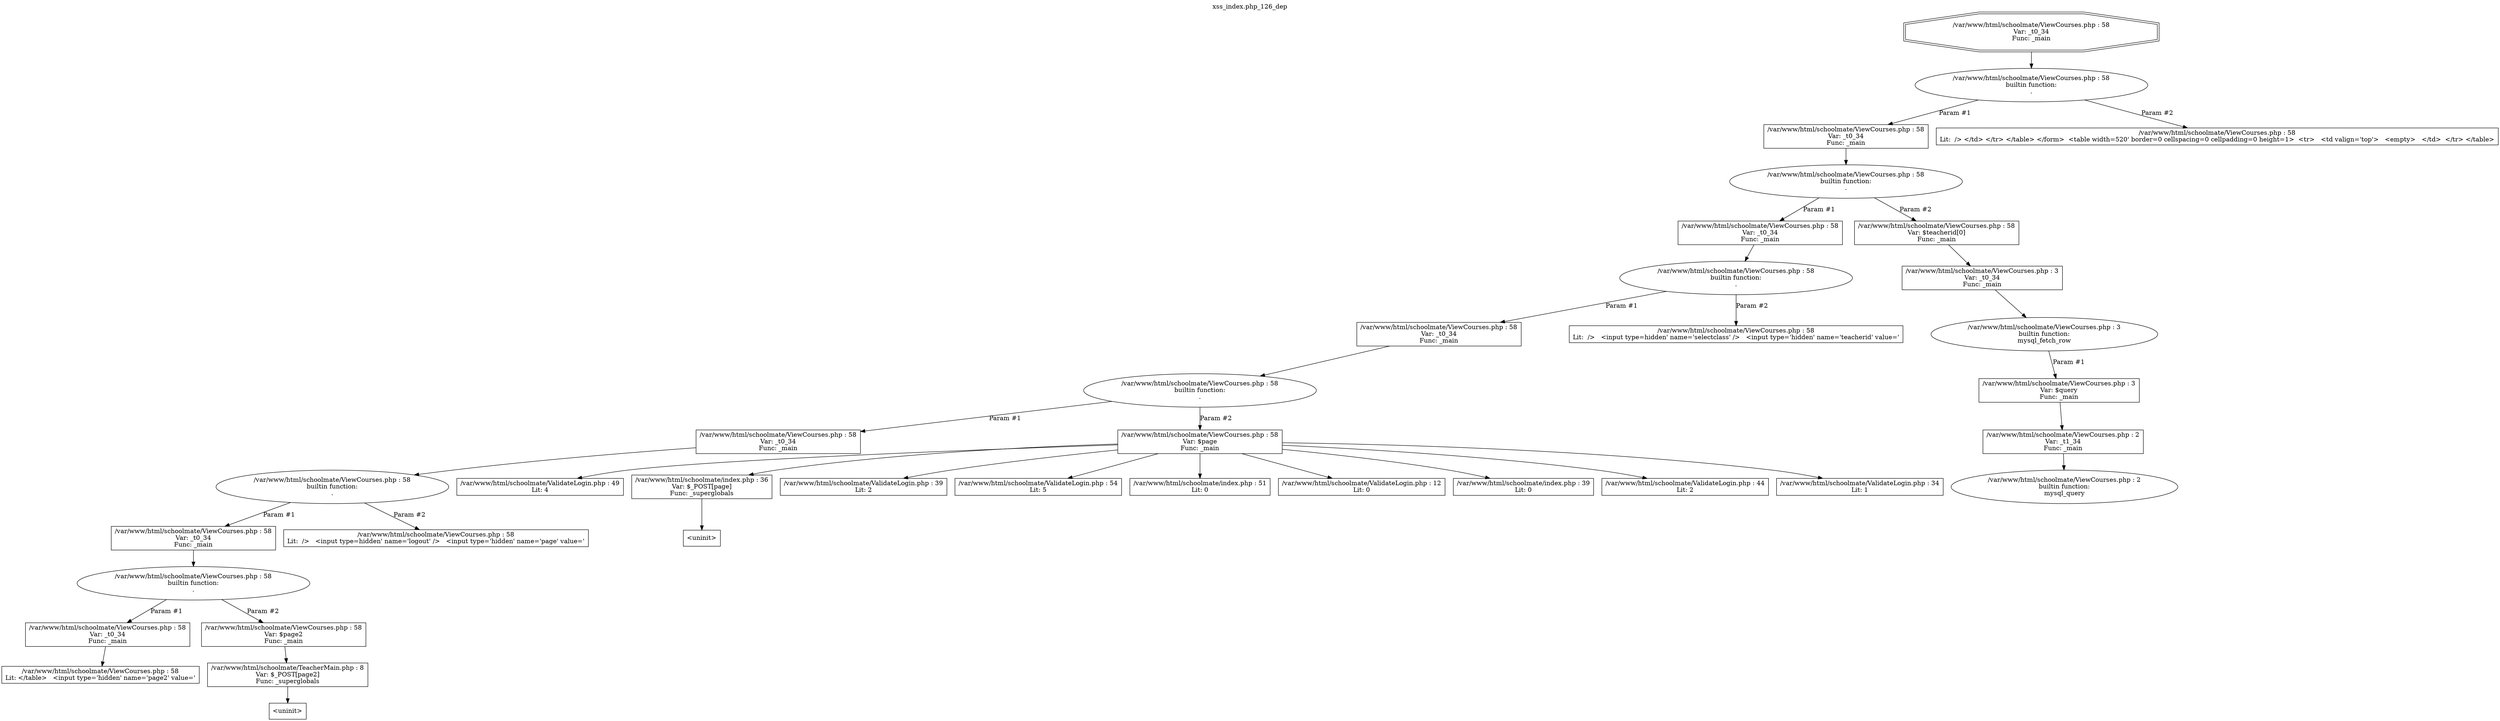 digraph cfg {
  label="xss_index.php_126_dep";
  labelloc=t;
  n1 [shape=doubleoctagon, label="/var/www/html/schoolmate/ViewCourses.php : 58\nVar: _t0_34\nFunc: _main\n"];
  n2 [shape=ellipse, label="/var/www/html/schoolmate/ViewCourses.php : 58\nbuiltin function:\n.\n"];
  n3 [shape=box, label="/var/www/html/schoolmate/ViewCourses.php : 58\nVar: _t0_34\nFunc: _main\n"];
  n4 [shape=ellipse, label="/var/www/html/schoolmate/ViewCourses.php : 58\nbuiltin function:\n.\n"];
  n5 [shape=box, label="/var/www/html/schoolmate/ViewCourses.php : 58\nVar: _t0_34\nFunc: _main\n"];
  n6 [shape=ellipse, label="/var/www/html/schoolmate/ViewCourses.php : 58\nbuiltin function:\n.\n"];
  n7 [shape=box, label="/var/www/html/schoolmate/ViewCourses.php : 58\nVar: _t0_34\nFunc: _main\n"];
  n8 [shape=ellipse, label="/var/www/html/schoolmate/ViewCourses.php : 58\nbuiltin function:\n.\n"];
  n9 [shape=box, label="/var/www/html/schoolmate/ViewCourses.php : 58\nVar: _t0_34\nFunc: _main\n"];
  n10 [shape=ellipse, label="/var/www/html/schoolmate/ViewCourses.php : 58\nbuiltin function:\n.\n"];
  n11 [shape=box, label="/var/www/html/schoolmate/ViewCourses.php : 58\nVar: _t0_34\nFunc: _main\n"];
  n12 [shape=ellipse, label="/var/www/html/schoolmate/ViewCourses.php : 58\nbuiltin function:\n.\n"];
  n13 [shape=box, label="/var/www/html/schoolmate/ViewCourses.php : 58\nVar: _t0_34\nFunc: _main\n"];
  n14 [shape=box, label="/var/www/html/schoolmate/ViewCourses.php : 58\nLit: </table>   <input type='hidden' name='page2' value='\n"];
  n15 [shape=box, label="/var/www/html/schoolmate/ViewCourses.php : 58\nVar: $page2\nFunc: _main\n"];
  n16 [shape=box, label="/var/www/html/schoolmate/TeacherMain.php : 8\nVar: $_POST[page2]\nFunc: _superglobals\n"];
  n17 [shape=box, label="<uninit>"];
  n18 [shape=box, label="/var/www/html/schoolmate/ViewCourses.php : 58\nLit:  />   <input type=hidden' name='logout' />   <input type='hidden' name='page' value='\n"];
  n19 [shape=box, label="/var/www/html/schoolmate/ViewCourses.php : 58\nVar: $page\nFunc: _main\n"];
  n20 [shape=box, label="/var/www/html/schoolmate/ValidateLogin.php : 49\nLit: 4\n"];
  n21 [shape=box, label="/var/www/html/schoolmate/index.php : 36\nVar: $_POST[page]\nFunc: _superglobals\n"];
  n22 [shape=box, label="<uninit>"];
  n23 [shape=box, label="/var/www/html/schoolmate/ValidateLogin.php : 39\nLit: 2\n"];
  n24 [shape=box, label="/var/www/html/schoolmate/ValidateLogin.php : 54\nLit: 5\n"];
  n25 [shape=box, label="/var/www/html/schoolmate/index.php : 51\nLit: 0\n"];
  n26 [shape=box, label="/var/www/html/schoolmate/ValidateLogin.php : 12\nLit: 0\n"];
  n27 [shape=box, label="/var/www/html/schoolmate/index.php : 39\nLit: 0\n"];
  n28 [shape=box, label="/var/www/html/schoolmate/ValidateLogin.php : 44\nLit: 2\n"];
  n29 [shape=box, label="/var/www/html/schoolmate/ValidateLogin.php : 34\nLit: 1\n"];
  n30 [shape=box, label="/var/www/html/schoolmate/ViewCourses.php : 58\nLit:  />   <input type=hidden' name='selectclass' />   <input type='hidden' name='teacherid' value='\n"];
  n31 [shape=box, label="/var/www/html/schoolmate/ViewCourses.php : 58\nVar: $teacherid[0]\nFunc: _main\n"];
  n32 [shape=box, label="/var/www/html/schoolmate/ViewCourses.php : 3\nVar: _t0_34\nFunc: _main\n"];
  n33 [shape=ellipse, label="/var/www/html/schoolmate/ViewCourses.php : 3\nbuiltin function:\nmysql_fetch_row\n"];
  n34 [shape=box, label="/var/www/html/schoolmate/ViewCourses.php : 3\nVar: $query\nFunc: _main\n"];
  n35 [shape=box, label="/var/www/html/schoolmate/ViewCourses.php : 2\nVar: _t1_34\nFunc: _main\n"];
  n36 [shape=ellipse, label="/var/www/html/schoolmate/ViewCourses.php : 2\nbuiltin function:\nmysql_query\n"];
  n37 [shape=box, label="/var/www/html/schoolmate/ViewCourses.php : 58\nLit:  /> </td> </tr> </table> </form>  <table width=520' border=0 cellspacing=0 cellpadding=0 height=1>  <tr>   <td valign='top'>   <empty>   </td>  </tr> </table>\n"];
  n1 -> n2;
  n3 -> n4;
  n5 -> n6;
  n7 -> n8;
  n9 -> n10;
  n11 -> n12;
  n13 -> n14;
  n12 -> n13[label="Param #1"];
  n12 -> n15[label="Param #2"];
  n16 -> n17;
  n15 -> n16;
  n10 -> n11[label="Param #1"];
  n10 -> n18[label="Param #2"];
  n8 -> n9[label="Param #1"];
  n8 -> n19[label="Param #2"];
  n19 -> n20;
  n19 -> n21;
  n19 -> n23;
  n19 -> n24;
  n19 -> n25;
  n19 -> n26;
  n19 -> n27;
  n19 -> n28;
  n19 -> n29;
  n21 -> n22;
  n6 -> n7[label="Param #1"];
  n6 -> n30[label="Param #2"];
  n4 -> n5[label="Param #1"];
  n4 -> n31[label="Param #2"];
  n32 -> n33;
  n35 -> n36;
  n34 -> n35;
  n33 -> n34[label="Param #1"];
  n31 -> n32;
  n2 -> n3[label="Param #1"];
  n2 -> n37[label="Param #2"];
}
